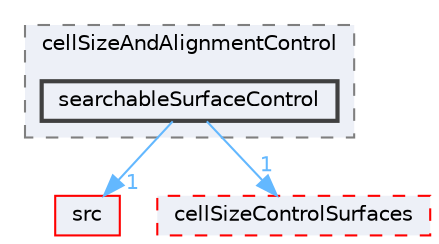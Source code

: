 digraph "applications/utilities/mesh/generation/foamyMesh/conformalVoronoiMesh/cellShapeControl/cellSizeAndAlignmentControl/searchableSurfaceControl"
{
 // LATEX_PDF_SIZE
  bgcolor="transparent";
  edge [fontname=Helvetica,fontsize=10,labelfontname=Helvetica,labelfontsize=10];
  node [fontname=Helvetica,fontsize=10,shape=box,height=0.2,width=0.4];
  compound=true
  subgraph clusterdir_0fac8db952babc557e0fb20d3086a2fc {
    graph [ bgcolor="#edf0f7", pencolor="grey50", label="cellSizeAndAlignmentControl", fontname=Helvetica,fontsize=10 style="filled,dashed", URL="dir_0fac8db952babc557e0fb20d3086a2fc.html",tooltip=""]
  dir_54685045831cda5e95e7d92c081c6dca [label="searchableSurfaceControl", fillcolor="#edf0f7", color="grey25", style="filled,bold", URL="dir_54685045831cda5e95e7d92c081c6dca.html",tooltip=""];
  }
  dir_68267d1309a1af8e8297ef4c3efbcdba [label="src", fillcolor="#edf0f7", color="red", style="filled", URL="dir_68267d1309a1af8e8297ef4c3efbcdba.html",tooltip=""];
  dir_778c82a8af8b45b8f10407162d229375 [label="cellSizeControlSurfaces", fillcolor="#edf0f7", color="red", style="filled,dashed", URL="dir_778c82a8af8b45b8f10407162d229375.html",tooltip=""];
  dir_54685045831cda5e95e7d92c081c6dca->dir_68267d1309a1af8e8297ef4c3efbcdba [headlabel="1", labeldistance=1.5 headhref="dir_003458_003729.html" href="dir_003458_003729.html" color="steelblue1" fontcolor="steelblue1"];
  dir_54685045831cda5e95e7d92c081c6dca->dir_778c82a8af8b45b8f10407162d229375 [headlabel="1", labeldistance=1.5 headhref="dir_003458_000440.html" href="dir_003458_000440.html" color="steelblue1" fontcolor="steelblue1"];
}
